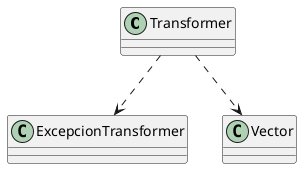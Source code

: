 @startuml

class Transformer {}

class ExcepcionTransformer {}

class Vector {}

Transformer ..> ExcepcionTransformer
Transformer ..> Vector

@enduml
